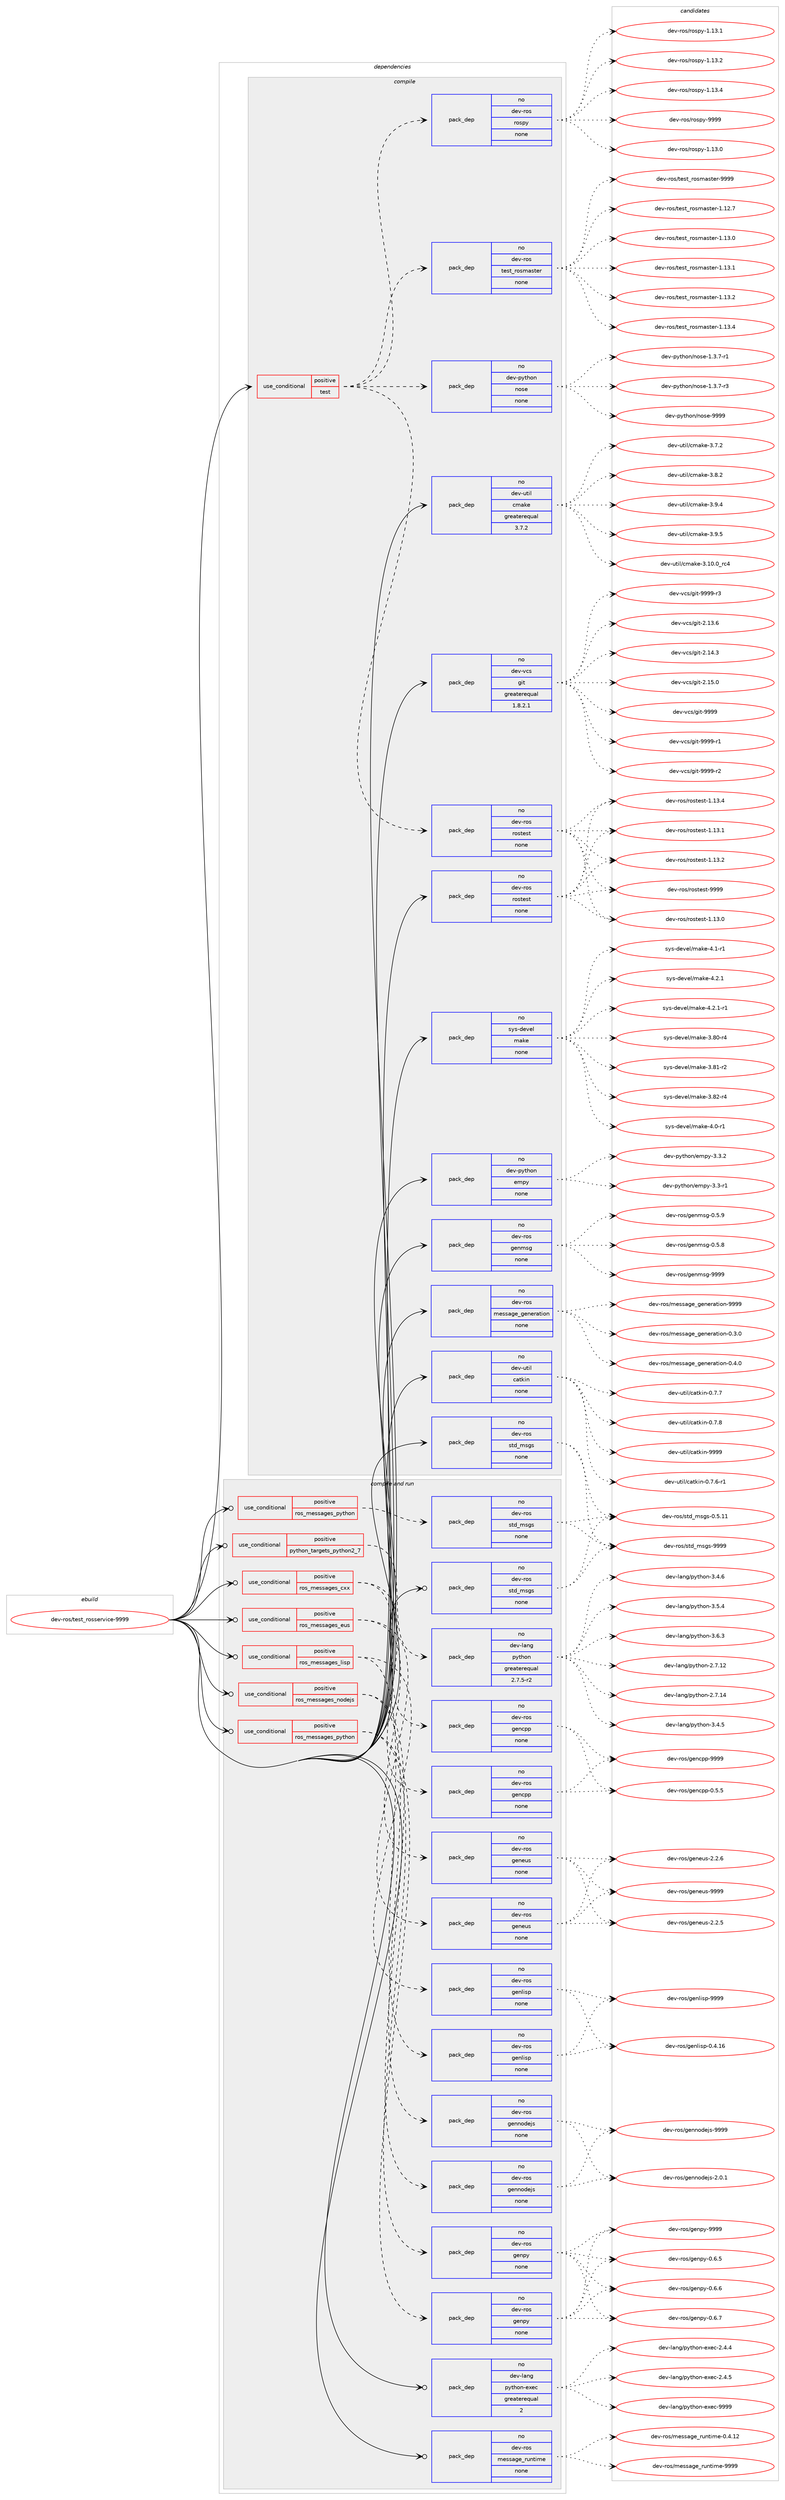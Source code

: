 digraph prolog {

# *************
# Graph options
# *************

newrank=true;
concentrate=true;
compound=true;
graph [rankdir=LR,fontname=Helvetica,fontsize=10,ranksep=1.5];#, ranksep=2.5, nodesep=0.2];
edge  [arrowhead=vee];
node  [fontname=Helvetica,fontsize=10];

# **********
# The ebuild
# **********

subgraph cluster_leftcol {
color=gray;
rank=same;
label=<<i>ebuild</i>>;
id [label="dev-ros/test_rosservice-9999", color=red, width=4, href="../dev-ros/test_rosservice-9999.svg"];
}

# ****************
# The dependencies
# ****************

subgraph cluster_midcol {
color=gray;
label=<<i>dependencies</i>>;
subgraph cluster_compile {
fillcolor="#eeeeee";
style=filled;
label=<<i>compile</i>>;
subgraph cond47779 {
dependency217135 [label=<<TABLE BORDER="0" CELLBORDER="1" CELLSPACING="0" CELLPADDING="4"><TR><TD ROWSPAN="3" CELLPADDING="10">use_conditional</TD></TR><TR><TD>positive</TD></TR><TR><TD>test</TD></TR></TABLE>>, shape=none, color=red];
subgraph pack165366 {
dependency217136 [label=<<TABLE BORDER="0" CELLBORDER="1" CELLSPACING="0" CELLPADDING="4" WIDTH="220"><TR><TD ROWSPAN="6" CELLPADDING="30">pack_dep</TD></TR><TR><TD WIDTH="110">no</TD></TR><TR><TD>dev-ros</TD></TR><TR><TD>test_rosmaster</TD></TR><TR><TD>none</TD></TR><TR><TD></TD></TR></TABLE>>, shape=none, color=blue];
}
dependency217135:e -> dependency217136:w [weight=20,style="dashed",arrowhead="vee"];
subgraph pack165367 {
dependency217137 [label=<<TABLE BORDER="0" CELLBORDER="1" CELLSPACING="0" CELLPADDING="4" WIDTH="220"><TR><TD ROWSPAN="6" CELLPADDING="30">pack_dep</TD></TR><TR><TD WIDTH="110">no</TD></TR><TR><TD>dev-ros</TD></TR><TR><TD>rospy</TD></TR><TR><TD>none</TD></TR><TR><TD></TD></TR></TABLE>>, shape=none, color=blue];
}
dependency217135:e -> dependency217137:w [weight=20,style="dashed",arrowhead="vee"];
subgraph pack165368 {
dependency217138 [label=<<TABLE BORDER="0" CELLBORDER="1" CELLSPACING="0" CELLPADDING="4" WIDTH="220"><TR><TD ROWSPAN="6" CELLPADDING="30">pack_dep</TD></TR><TR><TD WIDTH="110">no</TD></TR><TR><TD>dev-ros</TD></TR><TR><TD>rostest</TD></TR><TR><TD>none</TD></TR><TR><TD></TD></TR></TABLE>>, shape=none, color=blue];
}
dependency217135:e -> dependency217138:w [weight=20,style="dashed",arrowhead="vee"];
subgraph pack165369 {
dependency217139 [label=<<TABLE BORDER="0" CELLBORDER="1" CELLSPACING="0" CELLPADDING="4" WIDTH="220"><TR><TD ROWSPAN="6" CELLPADDING="30">pack_dep</TD></TR><TR><TD WIDTH="110">no</TD></TR><TR><TD>dev-python</TD></TR><TR><TD>nose</TD></TR><TR><TD>none</TD></TR><TR><TD></TD></TR></TABLE>>, shape=none, color=blue];
}
dependency217135:e -> dependency217139:w [weight=20,style="dashed",arrowhead="vee"];
}
id:e -> dependency217135:w [weight=20,style="solid",arrowhead="vee"];
subgraph pack165370 {
dependency217140 [label=<<TABLE BORDER="0" CELLBORDER="1" CELLSPACING="0" CELLPADDING="4" WIDTH="220"><TR><TD ROWSPAN="6" CELLPADDING="30">pack_dep</TD></TR><TR><TD WIDTH="110">no</TD></TR><TR><TD>dev-python</TD></TR><TR><TD>empy</TD></TR><TR><TD>none</TD></TR><TR><TD></TD></TR></TABLE>>, shape=none, color=blue];
}
id:e -> dependency217140:w [weight=20,style="solid",arrowhead="vee"];
subgraph pack165371 {
dependency217141 [label=<<TABLE BORDER="0" CELLBORDER="1" CELLSPACING="0" CELLPADDING="4" WIDTH="220"><TR><TD ROWSPAN="6" CELLPADDING="30">pack_dep</TD></TR><TR><TD WIDTH="110">no</TD></TR><TR><TD>dev-ros</TD></TR><TR><TD>genmsg</TD></TR><TR><TD>none</TD></TR><TR><TD></TD></TR></TABLE>>, shape=none, color=blue];
}
id:e -> dependency217141:w [weight=20,style="solid",arrowhead="vee"];
subgraph pack165372 {
dependency217142 [label=<<TABLE BORDER="0" CELLBORDER="1" CELLSPACING="0" CELLPADDING="4" WIDTH="220"><TR><TD ROWSPAN="6" CELLPADDING="30">pack_dep</TD></TR><TR><TD WIDTH="110">no</TD></TR><TR><TD>dev-ros</TD></TR><TR><TD>message_generation</TD></TR><TR><TD>none</TD></TR><TR><TD></TD></TR></TABLE>>, shape=none, color=blue];
}
id:e -> dependency217142:w [weight=20,style="solid",arrowhead="vee"];
subgraph pack165373 {
dependency217143 [label=<<TABLE BORDER="0" CELLBORDER="1" CELLSPACING="0" CELLPADDING="4" WIDTH="220"><TR><TD ROWSPAN="6" CELLPADDING="30">pack_dep</TD></TR><TR><TD WIDTH="110">no</TD></TR><TR><TD>dev-ros</TD></TR><TR><TD>rostest</TD></TR><TR><TD>none</TD></TR><TR><TD></TD></TR></TABLE>>, shape=none, color=blue];
}
id:e -> dependency217143:w [weight=20,style="solid",arrowhead="vee"];
subgraph pack165374 {
dependency217144 [label=<<TABLE BORDER="0" CELLBORDER="1" CELLSPACING="0" CELLPADDING="4" WIDTH="220"><TR><TD ROWSPAN="6" CELLPADDING="30">pack_dep</TD></TR><TR><TD WIDTH="110">no</TD></TR><TR><TD>dev-ros</TD></TR><TR><TD>std_msgs</TD></TR><TR><TD>none</TD></TR><TR><TD></TD></TR></TABLE>>, shape=none, color=blue];
}
id:e -> dependency217144:w [weight=20,style="solid",arrowhead="vee"];
subgraph pack165375 {
dependency217145 [label=<<TABLE BORDER="0" CELLBORDER="1" CELLSPACING="0" CELLPADDING="4" WIDTH="220"><TR><TD ROWSPAN="6" CELLPADDING="30">pack_dep</TD></TR><TR><TD WIDTH="110">no</TD></TR><TR><TD>dev-util</TD></TR><TR><TD>catkin</TD></TR><TR><TD>none</TD></TR><TR><TD></TD></TR></TABLE>>, shape=none, color=blue];
}
id:e -> dependency217145:w [weight=20,style="solid",arrowhead="vee"];
subgraph pack165376 {
dependency217146 [label=<<TABLE BORDER="0" CELLBORDER="1" CELLSPACING="0" CELLPADDING="4" WIDTH="220"><TR><TD ROWSPAN="6" CELLPADDING="30">pack_dep</TD></TR><TR><TD WIDTH="110">no</TD></TR><TR><TD>dev-util</TD></TR><TR><TD>cmake</TD></TR><TR><TD>greaterequal</TD></TR><TR><TD>3.7.2</TD></TR></TABLE>>, shape=none, color=blue];
}
id:e -> dependency217146:w [weight=20,style="solid",arrowhead="vee"];
subgraph pack165377 {
dependency217147 [label=<<TABLE BORDER="0" CELLBORDER="1" CELLSPACING="0" CELLPADDING="4" WIDTH="220"><TR><TD ROWSPAN="6" CELLPADDING="30">pack_dep</TD></TR><TR><TD WIDTH="110">no</TD></TR><TR><TD>dev-vcs</TD></TR><TR><TD>git</TD></TR><TR><TD>greaterequal</TD></TR><TR><TD>1.8.2.1</TD></TR></TABLE>>, shape=none, color=blue];
}
id:e -> dependency217147:w [weight=20,style="solid",arrowhead="vee"];
subgraph pack165378 {
dependency217148 [label=<<TABLE BORDER="0" CELLBORDER="1" CELLSPACING="0" CELLPADDING="4" WIDTH="220"><TR><TD ROWSPAN="6" CELLPADDING="30">pack_dep</TD></TR><TR><TD WIDTH="110">no</TD></TR><TR><TD>sys-devel</TD></TR><TR><TD>make</TD></TR><TR><TD>none</TD></TR><TR><TD></TD></TR></TABLE>>, shape=none, color=blue];
}
id:e -> dependency217148:w [weight=20,style="solid",arrowhead="vee"];
}
subgraph cluster_compileandrun {
fillcolor="#eeeeee";
style=filled;
label=<<i>compile and run</i>>;
subgraph cond47780 {
dependency217149 [label=<<TABLE BORDER="0" CELLBORDER="1" CELLSPACING="0" CELLPADDING="4"><TR><TD ROWSPAN="3" CELLPADDING="10">use_conditional</TD></TR><TR><TD>positive</TD></TR><TR><TD>python_targets_python2_7</TD></TR></TABLE>>, shape=none, color=red];
subgraph pack165379 {
dependency217150 [label=<<TABLE BORDER="0" CELLBORDER="1" CELLSPACING="0" CELLPADDING="4" WIDTH="220"><TR><TD ROWSPAN="6" CELLPADDING="30">pack_dep</TD></TR><TR><TD WIDTH="110">no</TD></TR><TR><TD>dev-lang</TD></TR><TR><TD>python</TD></TR><TR><TD>greaterequal</TD></TR><TR><TD>2.7.5-r2</TD></TR></TABLE>>, shape=none, color=blue];
}
dependency217149:e -> dependency217150:w [weight=20,style="dashed",arrowhead="vee"];
}
id:e -> dependency217149:w [weight=20,style="solid",arrowhead="odotvee"];
subgraph cond47781 {
dependency217151 [label=<<TABLE BORDER="0" CELLBORDER="1" CELLSPACING="0" CELLPADDING="4"><TR><TD ROWSPAN="3" CELLPADDING="10">use_conditional</TD></TR><TR><TD>positive</TD></TR><TR><TD>ros_messages_cxx</TD></TR></TABLE>>, shape=none, color=red];
subgraph pack165380 {
dependency217152 [label=<<TABLE BORDER="0" CELLBORDER="1" CELLSPACING="0" CELLPADDING="4" WIDTH="220"><TR><TD ROWSPAN="6" CELLPADDING="30">pack_dep</TD></TR><TR><TD WIDTH="110">no</TD></TR><TR><TD>dev-ros</TD></TR><TR><TD>gencpp</TD></TR><TR><TD>none</TD></TR><TR><TD></TD></TR></TABLE>>, shape=none, color=blue];
}
dependency217151:e -> dependency217152:w [weight=20,style="dashed",arrowhead="vee"];
subgraph pack165381 {
dependency217153 [label=<<TABLE BORDER="0" CELLBORDER="1" CELLSPACING="0" CELLPADDING="4" WIDTH="220"><TR><TD ROWSPAN="6" CELLPADDING="30">pack_dep</TD></TR><TR><TD WIDTH="110">no</TD></TR><TR><TD>dev-ros</TD></TR><TR><TD>gencpp</TD></TR><TR><TD>none</TD></TR><TR><TD></TD></TR></TABLE>>, shape=none, color=blue];
}
dependency217151:e -> dependency217153:w [weight=20,style="dashed",arrowhead="vee"];
}
id:e -> dependency217151:w [weight=20,style="solid",arrowhead="odotvee"];
subgraph cond47782 {
dependency217154 [label=<<TABLE BORDER="0" CELLBORDER="1" CELLSPACING="0" CELLPADDING="4"><TR><TD ROWSPAN="3" CELLPADDING="10">use_conditional</TD></TR><TR><TD>positive</TD></TR><TR><TD>ros_messages_eus</TD></TR></TABLE>>, shape=none, color=red];
subgraph pack165382 {
dependency217155 [label=<<TABLE BORDER="0" CELLBORDER="1" CELLSPACING="0" CELLPADDING="4" WIDTH="220"><TR><TD ROWSPAN="6" CELLPADDING="30">pack_dep</TD></TR><TR><TD WIDTH="110">no</TD></TR><TR><TD>dev-ros</TD></TR><TR><TD>geneus</TD></TR><TR><TD>none</TD></TR><TR><TD></TD></TR></TABLE>>, shape=none, color=blue];
}
dependency217154:e -> dependency217155:w [weight=20,style="dashed",arrowhead="vee"];
subgraph pack165383 {
dependency217156 [label=<<TABLE BORDER="0" CELLBORDER="1" CELLSPACING="0" CELLPADDING="4" WIDTH="220"><TR><TD ROWSPAN="6" CELLPADDING="30">pack_dep</TD></TR><TR><TD WIDTH="110">no</TD></TR><TR><TD>dev-ros</TD></TR><TR><TD>geneus</TD></TR><TR><TD>none</TD></TR><TR><TD></TD></TR></TABLE>>, shape=none, color=blue];
}
dependency217154:e -> dependency217156:w [weight=20,style="dashed",arrowhead="vee"];
}
id:e -> dependency217154:w [weight=20,style="solid",arrowhead="odotvee"];
subgraph cond47783 {
dependency217157 [label=<<TABLE BORDER="0" CELLBORDER="1" CELLSPACING="0" CELLPADDING="4"><TR><TD ROWSPAN="3" CELLPADDING="10">use_conditional</TD></TR><TR><TD>positive</TD></TR><TR><TD>ros_messages_lisp</TD></TR></TABLE>>, shape=none, color=red];
subgraph pack165384 {
dependency217158 [label=<<TABLE BORDER="0" CELLBORDER="1" CELLSPACING="0" CELLPADDING="4" WIDTH="220"><TR><TD ROWSPAN="6" CELLPADDING="30">pack_dep</TD></TR><TR><TD WIDTH="110">no</TD></TR><TR><TD>dev-ros</TD></TR><TR><TD>genlisp</TD></TR><TR><TD>none</TD></TR><TR><TD></TD></TR></TABLE>>, shape=none, color=blue];
}
dependency217157:e -> dependency217158:w [weight=20,style="dashed",arrowhead="vee"];
subgraph pack165385 {
dependency217159 [label=<<TABLE BORDER="0" CELLBORDER="1" CELLSPACING="0" CELLPADDING="4" WIDTH="220"><TR><TD ROWSPAN="6" CELLPADDING="30">pack_dep</TD></TR><TR><TD WIDTH="110">no</TD></TR><TR><TD>dev-ros</TD></TR><TR><TD>genlisp</TD></TR><TR><TD>none</TD></TR><TR><TD></TD></TR></TABLE>>, shape=none, color=blue];
}
dependency217157:e -> dependency217159:w [weight=20,style="dashed",arrowhead="vee"];
}
id:e -> dependency217157:w [weight=20,style="solid",arrowhead="odotvee"];
subgraph cond47784 {
dependency217160 [label=<<TABLE BORDER="0" CELLBORDER="1" CELLSPACING="0" CELLPADDING="4"><TR><TD ROWSPAN="3" CELLPADDING="10">use_conditional</TD></TR><TR><TD>positive</TD></TR><TR><TD>ros_messages_nodejs</TD></TR></TABLE>>, shape=none, color=red];
subgraph pack165386 {
dependency217161 [label=<<TABLE BORDER="0" CELLBORDER="1" CELLSPACING="0" CELLPADDING="4" WIDTH="220"><TR><TD ROWSPAN="6" CELLPADDING="30">pack_dep</TD></TR><TR><TD WIDTH="110">no</TD></TR><TR><TD>dev-ros</TD></TR><TR><TD>gennodejs</TD></TR><TR><TD>none</TD></TR><TR><TD></TD></TR></TABLE>>, shape=none, color=blue];
}
dependency217160:e -> dependency217161:w [weight=20,style="dashed",arrowhead="vee"];
subgraph pack165387 {
dependency217162 [label=<<TABLE BORDER="0" CELLBORDER="1" CELLSPACING="0" CELLPADDING="4" WIDTH="220"><TR><TD ROWSPAN="6" CELLPADDING="30">pack_dep</TD></TR><TR><TD WIDTH="110">no</TD></TR><TR><TD>dev-ros</TD></TR><TR><TD>gennodejs</TD></TR><TR><TD>none</TD></TR><TR><TD></TD></TR></TABLE>>, shape=none, color=blue];
}
dependency217160:e -> dependency217162:w [weight=20,style="dashed",arrowhead="vee"];
}
id:e -> dependency217160:w [weight=20,style="solid",arrowhead="odotvee"];
subgraph cond47785 {
dependency217163 [label=<<TABLE BORDER="0" CELLBORDER="1" CELLSPACING="0" CELLPADDING="4"><TR><TD ROWSPAN="3" CELLPADDING="10">use_conditional</TD></TR><TR><TD>positive</TD></TR><TR><TD>ros_messages_python</TD></TR></TABLE>>, shape=none, color=red];
subgraph pack165388 {
dependency217164 [label=<<TABLE BORDER="0" CELLBORDER="1" CELLSPACING="0" CELLPADDING="4" WIDTH="220"><TR><TD ROWSPAN="6" CELLPADDING="30">pack_dep</TD></TR><TR><TD WIDTH="110">no</TD></TR><TR><TD>dev-ros</TD></TR><TR><TD>genpy</TD></TR><TR><TD>none</TD></TR><TR><TD></TD></TR></TABLE>>, shape=none, color=blue];
}
dependency217163:e -> dependency217164:w [weight=20,style="dashed",arrowhead="vee"];
subgraph pack165389 {
dependency217165 [label=<<TABLE BORDER="0" CELLBORDER="1" CELLSPACING="0" CELLPADDING="4" WIDTH="220"><TR><TD ROWSPAN="6" CELLPADDING="30">pack_dep</TD></TR><TR><TD WIDTH="110">no</TD></TR><TR><TD>dev-ros</TD></TR><TR><TD>genpy</TD></TR><TR><TD>none</TD></TR><TR><TD></TD></TR></TABLE>>, shape=none, color=blue];
}
dependency217163:e -> dependency217165:w [weight=20,style="dashed",arrowhead="vee"];
}
id:e -> dependency217163:w [weight=20,style="solid",arrowhead="odotvee"];
subgraph cond47786 {
dependency217166 [label=<<TABLE BORDER="0" CELLBORDER="1" CELLSPACING="0" CELLPADDING="4"><TR><TD ROWSPAN="3" CELLPADDING="10">use_conditional</TD></TR><TR><TD>positive</TD></TR><TR><TD>ros_messages_python</TD></TR></TABLE>>, shape=none, color=red];
subgraph pack165390 {
dependency217167 [label=<<TABLE BORDER="0" CELLBORDER="1" CELLSPACING="0" CELLPADDING="4" WIDTH="220"><TR><TD ROWSPAN="6" CELLPADDING="30">pack_dep</TD></TR><TR><TD WIDTH="110">no</TD></TR><TR><TD>dev-ros</TD></TR><TR><TD>std_msgs</TD></TR><TR><TD>none</TD></TR><TR><TD></TD></TR></TABLE>>, shape=none, color=blue];
}
dependency217166:e -> dependency217167:w [weight=20,style="dashed",arrowhead="vee"];
}
id:e -> dependency217166:w [weight=20,style="solid",arrowhead="odotvee"];
subgraph pack165391 {
dependency217168 [label=<<TABLE BORDER="0" CELLBORDER="1" CELLSPACING="0" CELLPADDING="4" WIDTH="220"><TR><TD ROWSPAN="6" CELLPADDING="30">pack_dep</TD></TR><TR><TD WIDTH="110">no</TD></TR><TR><TD>dev-lang</TD></TR><TR><TD>python-exec</TD></TR><TR><TD>greaterequal</TD></TR><TR><TD>2</TD></TR></TABLE>>, shape=none, color=blue];
}
id:e -> dependency217168:w [weight=20,style="solid",arrowhead="odotvee"];
subgraph pack165392 {
dependency217169 [label=<<TABLE BORDER="0" CELLBORDER="1" CELLSPACING="0" CELLPADDING="4" WIDTH="220"><TR><TD ROWSPAN="6" CELLPADDING="30">pack_dep</TD></TR><TR><TD WIDTH="110">no</TD></TR><TR><TD>dev-ros</TD></TR><TR><TD>message_runtime</TD></TR><TR><TD>none</TD></TR><TR><TD></TD></TR></TABLE>>, shape=none, color=blue];
}
id:e -> dependency217169:w [weight=20,style="solid",arrowhead="odotvee"];
subgraph pack165393 {
dependency217170 [label=<<TABLE BORDER="0" CELLBORDER="1" CELLSPACING="0" CELLPADDING="4" WIDTH="220"><TR><TD ROWSPAN="6" CELLPADDING="30">pack_dep</TD></TR><TR><TD WIDTH="110">no</TD></TR><TR><TD>dev-ros</TD></TR><TR><TD>std_msgs</TD></TR><TR><TD>none</TD></TR><TR><TD></TD></TR></TABLE>>, shape=none, color=blue];
}
id:e -> dependency217170:w [weight=20,style="solid",arrowhead="odotvee"];
}
subgraph cluster_run {
fillcolor="#eeeeee";
style=filled;
label=<<i>run</i>>;
}
}

# **************
# The candidates
# **************

subgraph cluster_choices {
rank=same;
color=gray;
label=<<i>candidates</i>>;

subgraph choice165366 {
color=black;
nodesep=1;
choice1001011184511411111547116101115116951141111151099711511610111445494649504655 [label="dev-ros/test_rosmaster-1.12.7", color=red, width=4,href="../dev-ros/test_rosmaster-1.12.7.svg"];
choice1001011184511411111547116101115116951141111151099711511610111445494649514648 [label="dev-ros/test_rosmaster-1.13.0", color=red, width=4,href="../dev-ros/test_rosmaster-1.13.0.svg"];
choice1001011184511411111547116101115116951141111151099711511610111445494649514649 [label="dev-ros/test_rosmaster-1.13.1", color=red, width=4,href="../dev-ros/test_rosmaster-1.13.1.svg"];
choice1001011184511411111547116101115116951141111151099711511610111445494649514650 [label="dev-ros/test_rosmaster-1.13.2", color=red, width=4,href="../dev-ros/test_rosmaster-1.13.2.svg"];
choice1001011184511411111547116101115116951141111151099711511610111445494649514652 [label="dev-ros/test_rosmaster-1.13.4", color=red, width=4,href="../dev-ros/test_rosmaster-1.13.4.svg"];
choice100101118451141111154711610111511695114111115109971151161011144557575757 [label="dev-ros/test_rosmaster-9999", color=red, width=4,href="../dev-ros/test_rosmaster-9999.svg"];
dependency217136:e -> choice1001011184511411111547116101115116951141111151099711511610111445494649504655:w [style=dotted,weight="100"];
dependency217136:e -> choice1001011184511411111547116101115116951141111151099711511610111445494649514648:w [style=dotted,weight="100"];
dependency217136:e -> choice1001011184511411111547116101115116951141111151099711511610111445494649514649:w [style=dotted,weight="100"];
dependency217136:e -> choice1001011184511411111547116101115116951141111151099711511610111445494649514650:w [style=dotted,weight="100"];
dependency217136:e -> choice1001011184511411111547116101115116951141111151099711511610111445494649514652:w [style=dotted,weight="100"];
dependency217136:e -> choice100101118451141111154711610111511695114111115109971151161011144557575757:w [style=dotted,weight="100"];
}
subgraph choice165367 {
color=black;
nodesep=1;
choice100101118451141111154711411111511212145494649514648 [label="dev-ros/rospy-1.13.0", color=red, width=4,href="../dev-ros/rospy-1.13.0.svg"];
choice100101118451141111154711411111511212145494649514649 [label="dev-ros/rospy-1.13.1", color=red, width=4,href="../dev-ros/rospy-1.13.1.svg"];
choice100101118451141111154711411111511212145494649514650 [label="dev-ros/rospy-1.13.2", color=red, width=4,href="../dev-ros/rospy-1.13.2.svg"];
choice100101118451141111154711411111511212145494649514652 [label="dev-ros/rospy-1.13.4", color=red, width=4,href="../dev-ros/rospy-1.13.4.svg"];
choice10010111845114111115471141111151121214557575757 [label="dev-ros/rospy-9999", color=red, width=4,href="../dev-ros/rospy-9999.svg"];
dependency217137:e -> choice100101118451141111154711411111511212145494649514648:w [style=dotted,weight="100"];
dependency217137:e -> choice100101118451141111154711411111511212145494649514649:w [style=dotted,weight="100"];
dependency217137:e -> choice100101118451141111154711411111511212145494649514650:w [style=dotted,weight="100"];
dependency217137:e -> choice100101118451141111154711411111511212145494649514652:w [style=dotted,weight="100"];
dependency217137:e -> choice10010111845114111115471141111151121214557575757:w [style=dotted,weight="100"];
}
subgraph choice165368 {
color=black;
nodesep=1;
choice100101118451141111154711411111511610111511645494649514648 [label="dev-ros/rostest-1.13.0", color=red, width=4,href="../dev-ros/rostest-1.13.0.svg"];
choice100101118451141111154711411111511610111511645494649514649 [label="dev-ros/rostest-1.13.1", color=red, width=4,href="../dev-ros/rostest-1.13.1.svg"];
choice100101118451141111154711411111511610111511645494649514650 [label="dev-ros/rostest-1.13.2", color=red, width=4,href="../dev-ros/rostest-1.13.2.svg"];
choice100101118451141111154711411111511610111511645494649514652 [label="dev-ros/rostest-1.13.4", color=red, width=4,href="../dev-ros/rostest-1.13.4.svg"];
choice10010111845114111115471141111151161011151164557575757 [label="dev-ros/rostest-9999", color=red, width=4,href="../dev-ros/rostest-9999.svg"];
dependency217138:e -> choice100101118451141111154711411111511610111511645494649514648:w [style=dotted,weight="100"];
dependency217138:e -> choice100101118451141111154711411111511610111511645494649514649:w [style=dotted,weight="100"];
dependency217138:e -> choice100101118451141111154711411111511610111511645494649514650:w [style=dotted,weight="100"];
dependency217138:e -> choice100101118451141111154711411111511610111511645494649514652:w [style=dotted,weight="100"];
dependency217138:e -> choice10010111845114111115471141111151161011151164557575757:w [style=dotted,weight="100"];
}
subgraph choice165369 {
color=black;
nodesep=1;
choice10010111845112121116104111110471101111151014549465146554511449 [label="dev-python/nose-1.3.7-r1", color=red, width=4,href="../dev-python/nose-1.3.7-r1.svg"];
choice10010111845112121116104111110471101111151014549465146554511451 [label="dev-python/nose-1.3.7-r3", color=red, width=4,href="../dev-python/nose-1.3.7-r3.svg"];
choice10010111845112121116104111110471101111151014557575757 [label="dev-python/nose-9999", color=red, width=4,href="../dev-python/nose-9999.svg"];
dependency217139:e -> choice10010111845112121116104111110471101111151014549465146554511449:w [style=dotted,weight="100"];
dependency217139:e -> choice10010111845112121116104111110471101111151014549465146554511451:w [style=dotted,weight="100"];
dependency217139:e -> choice10010111845112121116104111110471101111151014557575757:w [style=dotted,weight="100"];
}
subgraph choice165370 {
color=black;
nodesep=1;
choice1001011184511212111610411111047101109112121455146514511449 [label="dev-python/empy-3.3-r1", color=red, width=4,href="../dev-python/empy-3.3-r1.svg"];
choice1001011184511212111610411111047101109112121455146514650 [label="dev-python/empy-3.3.2", color=red, width=4,href="../dev-python/empy-3.3.2.svg"];
dependency217140:e -> choice1001011184511212111610411111047101109112121455146514511449:w [style=dotted,weight="100"];
dependency217140:e -> choice1001011184511212111610411111047101109112121455146514650:w [style=dotted,weight="100"];
}
subgraph choice165371 {
color=black;
nodesep=1;
choice1001011184511411111547103101110109115103454846534656 [label="dev-ros/genmsg-0.5.8", color=red, width=4,href="../dev-ros/genmsg-0.5.8.svg"];
choice1001011184511411111547103101110109115103454846534657 [label="dev-ros/genmsg-0.5.9", color=red, width=4,href="../dev-ros/genmsg-0.5.9.svg"];
choice10010111845114111115471031011101091151034557575757 [label="dev-ros/genmsg-9999", color=red, width=4,href="../dev-ros/genmsg-9999.svg"];
dependency217141:e -> choice1001011184511411111547103101110109115103454846534656:w [style=dotted,weight="100"];
dependency217141:e -> choice1001011184511411111547103101110109115103454846534657:w [style=dotted,weight="100"];
dependency217141:e -> choice10010111845114111115471031011101091151034557575757:w [style=dotted,weight="100"];
}
subgraph choice165372 {
color=black;
nodesep=1;
choice1001011184511411111547109101115115971031019510310111010111497116105111110454846514648 [label="dev-ros/message_generation-0.3.0", color=red, width=4,href="../dev-ros/message_generation-0.3.0.svg"];
choice1001011184511411111547109101115115971031019510310111010111497116105111110454846524648 [label="dev-ros/message_generation-0.4.0", color=red, width=4,href="../dev-ros/message_generation-0.4.0.svg"];
choice10010111845114111115471091011151159710310195103101110101114971161051111104557575757 [label="dev-ros/message_generation-9999", color=red, width=4,href="../dev-ros/message_generation-9999.svg"];
dependency217142:e -> choice1001011184511411111547109101115115971031019510310111010111497116105111110454846514648:w [style=dotted,weight="100"];
dependency217142:e -> choice1001011184511411111547109101115115971031019510310111010111497116105111110454846524648:w [style=dotted,weight="100"];
dependency217142:e -> choice10010111845114111115471091011151159710310195103101110101114971161051111104557575757:w [style=dotted,weight="100"];
}
subgraph choice165373 {
color=black;
nodesep=1;
choice100101118451141111154711411111511610111511645494649514648 [label="dev-ros/rostest-1.13.0", color=red, width=4,href="../dev-ros/rostest-1.13.0.svg"];
choice100101118451141111154711411111511610111511645494649514649 [label="dev-ros/rostest-1.13.1", color=red, width=4,href="../dev-ros/rostest-1.13.1.svg"];
choice100101118451141111154711411111511610111511645494649514650 [label="dev-ros/rostest-1.13.2", color=red, width=4,href="../dev-ros/rostest-1.13.2.svg"];
choice100101118451141111154711411111511610111511645494649514652 [label="dev-ros/rostest-1.13.4", color=red, width=4,href="../dev-ros/rostest-1.13.4.svg"];
choice10010111845114111115471141111151161011151164557575757 [label="dev-ros/rostest-9999", color=red, width=4,href="../dev-ros/rostest-9999.svg"];
dependency217143:e -> choice100101118451141111154711411111511610111511645494649514648:w [style=dotted,weight="100"];
dependency217143:e -> choice100101118451141111154711411111511610111511645494649514649:w [style=dotted,weight="100"];
dependency217143:e -> choice100101118451141111154711411111511610111511645494649514650:w [style=dotted,weight="100"];
dependency217143:e -> choice100101118451141111154711411111511610111511645494649514652:w [style=dotted,weight="100"];
dependency217143:e -> choice10010111845114111115471141111151161011151164557575757:w [style=dotted,weight="100"];
}
subgraph choice165374 {
color=black;
nodesep=1;
choice10010111845114111115471151161009510911510311545484653464949 [label="dev-ros/std_msgs-0.5.11", color=red, width=4,href="../dev-ros/std_msgs-0.5.11.svg"];
choice1001011184511411111547115116100951091151031154557575757 [label="dev-ros/std_msgs-9999", color=red, width=4,href="../dev-ros/std_msgs-9999.svg"];
dependency217144:e -> choice10010111845114111115471151161009510911510311545484653464949:w [style=dotted,weight="100"];
dependency217144:e -> choice1001011184511411111547115116100951091151031154557575757:w [style=dotted,weight="100"];
}
subgraph choice165375 {
color=black;
nodesep=1;
choice100101118451171161051084799971161071051104548465546544511449 [label="dev-util/catkin-0.7.6-r1", color=red, width=4,href="../dev-util/catkin-0.7.6-r1.svg"];
choice10010111845117116105108479997116107105110454846554655 [label="dev-util/catkin-0.7.7", color=red, width=4,href="../dev-util/catkin-0.7.7.svg"];
choice10010111845117116105108479997116107105110454846554656 [label="dev-util/catkin-0.7.8", color=red, width=4,href="../dev-util/catkin-0.7.8.svg"];
choice100101118451171161051084799971161071051104557575757 [label="dev-util/catkin-9999", color=red, width=4,href="../dev-util/catkin-9999.svg"];
dependency217145:e -> choice100101118451171161051084799971161071051104548465546544511449:w [style=dotted,weight="100"];
dependency217145:e -> choice10010111845117116105108479997116107105110454846554655:w [style=dotted,weight="100"];
dependency217145:e -> choice10010111845117116105108479997116107105110454846554656:w [style=dotted,weight="100"];
dependency217145:e -> choice100101118451171161051084799971161071051104557575757:w [style=dotted,weight="100"];
}
subgraph choice165376 {
color=black;
nodesep=1;
choice1001011184511711610510847991099710710145514649484648951149952 [label="dev-util/cmake-3.10.0_rc4", color=red, width=4,href="../dev-util/cmake-3.10.0_rc4.svg"];
choice10010111845117116105108479910997107101455146554650 [label="dev-util/cmake-3.7.2", color=red, width=4,href="../dev-util/cmake-3.7.2.svg"];
choice10010111845117116105108479910997107101455146564650 [label="dev-util/cmake-3.8.2", color=red, width=4,href="../dev-util/cmake-3.8.2.svg"];
choice10010111845117116105108479910997107101455146574652 [label="dev-util/cmake-3.9.4", color=red, width=4,href="../dev-util/cmake-3.9.4.svg"];
choice10010111845117116105108479910997107101455146574653 [label="dev-util/cmake-3.9.5", color=red, width=4,href="../dev-util/cmake-3.9.5.svg"];
dependency217146:e -> choice1001011184511711610510847991099710710145514649484648951149952:w [style=dotted,weight="100"];
dependency217146:e -> choice10010111845117116105108479910997107101455146554650:w [style=dotted,weight="100"];
dependency217146:e -> choice10010111845117116105108479910997107101455146564650:w [style=dotted,weight="100"];
dependency217146:e -> choice10010111845117116105108479910997107101455146574652:w [style=dotted,weight="100"];
dependency217146:e -> choice10010111845117116105108479910997107101455146574653:w [style=dotted,weight="100"];
}
subgraph choice165377 {
color=black;
nodesep=1;
choice10010111845118991154710310511645504649514654 [label="dev-vcs/git-2.13.6", color=red, width=4,href="../dev-vcs/git-2.13.6.svg"];
choice10010111845118991154710310511645504649524651 [label="dev-vcs/git-2.14.3", color=red, width=4,href="../dev-vcs/git-2.14.3.svg"];
choice10010111845118991154710310511645504649534648 [label="dev-vcs/git-2.15.0", color=red, width=4,href="../dev-vcs/git-2.15.0.svg"];
choice1001011184511899115471031051164557575757 [label="dev-vcs/git-9999", color=red, width=4,href="../dev-vcs/git-9999.svg"];
choice10010111845118991154710310511645575757574511449 [label="dev-vcs/git-9999-r1", color=red, width=4,href="../dev-vcs/git-9999-r1.svg"];
choice10010111845118991154710310511645575757574511450 [label="dev-vcs/git-9999-r2", color=red, width=4,href="../dev-vcs/git-9999-r2.svg"];
choice10010111845118991154710310511645575757574511451 [label="dev-vcs/git-9999-r3", color=red, width=4,href="../dev-vcs/git-9999-r3.svg"];
dependency217147:e -> choice10010111845118991154710310511645504649514654:w [style=dotted,weight="100"];
dependency217147:e -> choice10010111845118991154710310511645504649524651:w [style=dotted,weight="100"];
dependency217147:e -> choice10010111845118991154710310511645504649534648:w [style=dotted,weight="100"];
dependency217147:e -> choice1001011184511899115471031051164557575757:w [style=dotted,weight="100"];
dependency217147:e -> choice10010111845118991154710310511645575757574511449:w [style=dotted,weight="100"];
dependency217147:e -> choice10010111845118991154710310511645575757574511450:w [style=dotted,weight="100"];
dependency217147:e -> choice10010111845118991154710310511645575757574511451:w [style=dotted,weight="100"];
}
subgraph choice165378 {
color=black;
nodesep=1;
choice11512111545100101118101108471099710710145514656484511452 [label="sys-devel/make-3.80-r4", color=red, width=4,href="../sys-devel/make-3.80-r4.svg"];
choice11512111545100101118101108471099710710145514656494511450 [label="sys-devel/make-3.81-r2", color=red, width=4,href="../sys-devel/make-3.81-r2.svg"];
choice11512111545100101118101108471099710710145514656504511452 [label="sys-devel/make-3.82-r4", color=red, width=4,href="../sys-devel/make-3.82-r4.svg"];
choice115121115451001011181011084710997107101455246484511449 [label="sys-devel/make-4.0-r1", color=red, width=4,href="../sys-devel/make-4.0-r1.svg"];
choice115121115451001011181011084710997107101455246494511449 [label="sys-devel/make-4.1-r1", color=red, width=4,href="../sys-devel/make-4.1-r1.svg"];
choice115121115451001011181011084710997107101455246504649 [label="sys-devel/make-4.2.1", color=red, width=4,href="../sys-devel/make-4.2.1.svg"];
choice1151211154510010111810110847109971071014552465046494511449 [label="sys-devel/make-4.2.1-r1", color=red, width=4,href="../sys-devel/make-4.2.1-r1.svg"];
dependency217148:e -> choice11512111545100101118101108471099710710145514656484511452:w [style=dotted,weight="100"];
dependency217148:e -> choice11512111545100101118101108471099710710145514656494511450:w [style=dotted,weight="100"];
dependency217148:e -> choice11512111545100101118101108471099710710145514656504511452:w [style=dotted,weight="100"];
dependency217148:e -> choice115121115451001011181011084710997107101455246484511449:w [style=dotted,weight="100"];
dependency217148:e -> choice115121115451001011181011084710997107101455246494511449:w [style=dotted,weight="100"];
dependency217148:e -> choice115121115451001011181011084710997107101455246504649:w [style=dotted,weight="100"];
dependency217148:e -> choice1151211154510010111810110847109971071014552465046494511449:w [style=dotted,weight="100"];
}
subgraph choice165379 {
color=black;
nodesep=1;
choice10010111845108971101034711212111610411111045504655464950 [label="dev-lang/python-2.7.12", color=red, width=4,href="../dev-lang/python-2.7.12.svg"];
choice10010111845108971101034711212111610411111045504655464952 [label="dev-lang/python-2.7.14", color=red, width=4,href="../dev-lang/python-2.7.14.svg"];
choice100101118451089711010347112121116104111110455146524653 [label="dev-lang/python-3.4.5", color=red, width=4,href="../dev-lang/python-3.4.5.svg"];
choice100101118451089711010347112121116104111110455146524654 [label="dev-lang/python-3.4.6", color=red, width=4,href="../dev-lang/python-3.4.6.svg"];
choice100101118451089711010347112121116104111110455146534652 [label="dev-lang/python-3.5.4", color=red, width=4,href="../dev-lang/python-3.5.4.svg"];
choice100101118451089711010347112121116104111110455146544651 [label="dev-lang/python-3.6.3", color=red, width=4,href="../dev-lang/python-3.6.3.svg"];
dependency217150:e -> choice10010111845108971101034711212111610411111045504655464950:w [style=dotted,weight="100"];
dependency217150:e -> choice10010111845108971101034711212111610411111045504655464952:w [style=dotted,weight="100"];
dependency217150:e -> choice100101118451089711010347112121116104111110455146524653:w [style=dotted,weight="100"];
dependency217150:e -> choice100101118451089711010347112121116104111110455146524654:w [style=dotted,weight="100"];
dependency217150:e -> choice100101118451089711010347112121116104111110455146534652:w [style=dotted,weight="100"];
dependency217150:e -> choice100101118451089711010347112121116104111110455146544651:w [style=dotted,weight="100"];
}
subgraph choice165380 {
color=black;
nodesep=1;
choice100101118451141111154710310111099112112454846534653 [label="dev-ros/gencpp-0.5.5", color=red, width=4,href="../dev-ros/gencpp-0.5.5.svg"];
choice1001011184511411111547103101110991121124557575757 [label="dev-ros/gencpp-9999", color=red, width=4,href="../dev-ros/gencpp-9999.svg"];
dependency217152:e -> choice100101118451141111154710310111099112112454846534653:w [style=dotted,weight="100"];
dependency217152:e -> choice1001011184511411111547103101110991121124557575757:w [style=dotted,weight="100"];
}
subgraph choice165381 {
color=black;
nodesep=1;
choice100101118451141111154710310111099112112454846534653 [label="dev-ros/gencpp-0.5.5", color=red, width=4,href="../dev-ros/gencpp-0.5.5.svg"];
choice1001011184511411111547103101110991121124557575757 [label="dev-ros/gencpp-9999", color=red, width=4,href="../dev-ros/gencpp-9999.svg"];
dependency217153:e -> choice100101118451141111154710310111099112112454846534653:w [style=dotted,weight="100"];
dependency217153:e -> choice1001011184511411111547103101110991121124557575757:w [style=dotted,weight="100"];
}
subgraph choice165382 {
color=black;
nodesep=1;
choice1001011184511411111547103101110101117115455046504653 [label="dev-ros/geneus-2.2.5", color=red, width=4,href="../dev-ros/geneus-2.2.5.svg"];
choice1001011184511411111547103101110101117115455046504654 [label="dev-ros/geneus-2.2.6", color=red, width=4,href="../dev-ros/geneus-2.2.6.svg"];
choice10010111845114111115471031011101011171154557575757 [label="dev-ros/geneus-9999", color=red, width=4,href="../dev-ros/geneus-9999.svg"];
dependency217155:e -> choice1001011184511411111547103101110101117115455046504653:w [style=dotted,weight="100"];
dependency217155:e -> choice1001011184511411111547103101110101117115455046504654:w [style=dotted,weight="100"];
dependency217155:e -> choice10010111845114111115471031011101011171154557575757:w [style=dotted,weight="100"];
}
subgraph choice165383 {
color=black;
nodesep=1;
choice1001011184511411111547103101110101117115455046504653 [label="dev-ros/geneus-2.2.5", color=red, width=4,href="../dev-ros/geneus-2.2.5.svg"];
choice1001011184511411111547103101110101117115455046504654 [label="dev-ros/geneus-2.2.6", color=red, width=4,href="../dev-ros/geneus-2.2.6.svg"];
choice10010111845114111115471031011101011171154557575757 [label="dev-ros/geneus-9999", color=red, width=4,href="../dev-ros/geneus-9999.svg"];
dependency217156:e -> choice1001011184511411111547103101110101117115455046504653:w [style=dotted,weight="100"];
dependency217156:e -> choice1001011184511411111547103101110101117115455046504654:w [style=dotted,weight="100"];
dependency217156:e -> choice10010111845114111115471031011101011171154557575757:w [style=dotted,weight="100"];
}
subgraph choice165384 {
color=black;
nodesep=1;
choice100101118451141111154710310111010810511511245484652464954 [label="dev-ros/genlisp-0.4.16", color=red, width=4,href="../dev-ros/genlisp-0.4.16.svg"];
choice10010111845114111115471031011101081051151124557575757 [label="dev-ros/genlisp-9999", color=red, width=4,href="../dev-ros/genlisp-9999.svg"];
dependency217158:e -> choice100101118451141111154710310111010810511511245484652464954:w [style=dotted,weight="100"];
dependency217158:e -> choice10010111845114111115471031011101081051151124557575757:w [style=dotted,weight="100"];
}
subgraph choice165385 {
color=black;
nodesep=1;
choice100101118451141111154710310111010810511511245484652464954 [label="dev-ros/genlisp-0.4.16", color=red, width=4,href="../dev-ros/genlisp-0.4.16.svg"];
choice10010111845114111115471031011101081051151124557575757 [label="dev-ros/genlisp-9999", color=red, width=4,href="../dev-ros/genlisp-9999.svg"];
dependency217159:e -> choice100101118451141111154710310111010810511511245484652464954:w [style=dotted,weight="100"];
dependency217159:e -> choice10010111845114111115471031011101081051151124557575757:w [style=dotted,weight="100"];
}
subgraph choice165386 {
color=black;
nodesep=1;
choice1001011184511411111547103101110110111100101106115455046484649 [label="dev-ros/gennodejs-2.0.1", color=red, width=4,href="../dev-ros/gennodejs-2.0.1.svg"];
choice10010111845114111115471031011101101111001011061154557575757 [label="dev-ros/gennodejs-9999", color=red, width=4,href="../dev-ros/gennodejs-9999.svg"];
dependency217161:e -> choice1001011184511411111547103101110110111100101106115455046484649:w [style=dotted,weight="100"];
dependency217161:e -> choice10010111845114111115471031011101101111001011061154557575757:w [style=dotted,weight="100"];
}
subgraph choice165387 {
color=black;
nodesep=1;
choice1001011184511411111547103101110110111100101106115455046484649 [label="dev-ros/gennodejs-2.0.1", color=red, width=4,href="../dev-ros/gennodejs-2.0.1.svg"];
choice10010111845114111115471031011101101111001011061154557575757 [label="dev-ros/gennodejs-9999", color=red, width=4,href="../dev-ros/gennodejs-9999.svg"];
dependency217162:e -> choice1001011184511411111547103101110110111100101106115455046484649:w [style=dotted,weight="100"];
dependency217162:e -> choice10010111845114111115471031011101101111001011061154557575757:w [style=dotted,weight="100"];
}
subgraph choice165388 {
color=black;
nodesep=1;
choice1001011184511411111547103101110112121454846544653 [label="dev-ros/genpy-0.6.5", color=red, width=4,href="../dev-ros/genpy-0.6.5.svg"];
choice1001011184511411111547103101110112121454846544654 [label="dev-ros/genpy-0.6.6", color=red, width=4,href="../dev-ros/genpy-0.6.6.svg"];
choice1001011184511411111547103101110112121454846544655 [label="dev-ros/genpy-0.6.7", color=red, width=4,href="../dev-ros/genpy-0.6.7.svg"];
choice10010111845114111115471031011101121214557575757 [label="dev-ros/genpy-9999", color=red, width=4,href="../dev-ros/genpy-9999.svg"];
dependency217164:e -> choice1001011184511411111547103101110112121454846544653:w [style=dotted,weight="100"];
dependency217164:e -> choice1001011184511411111547103101110112121454846544654:w [style=dotted,weight="100"];
dependency217164:e -> choice1001011184511411111547103101110112121454846544655:w [style=dotted,weight="100"];
dependency217164:e -> choice10010111845114111115471031011101121214557575757:w [style=dotted,weight="100"];
}
subgraph choice165389 {
color=black;
nodesep=1;
choice1001011184511411111547103101110112121454846544653 [label="dev-ros/genpy-0.6.5", color=red, width=4,href="../dev-ros/genpy-0.6.5.svg"];
choice1001011184511411111547103101110112121454846544654 [label="dev-ros/genpy-0.6.6", color=red, width=4,href="../dev-ros/genpy-0.6.6.svg"];
choice1001011184511411111547103101110112121454846544655 [label="dev-ros/genpy-0.6.7", color=red, width=4,href="../dev-ros/genpy-0.6.7.svg"];
choice10010111845114111115471031011101121214557575757 [label="dev-ros/genpy-9999", color=red, width=4,href="../dev-ros/genpy-9999.svg"];
dependency217165:e -> choice1001011184511411111547103101110112121454846544653:w [style=dotted,weight="100"];
dependency217165:e -> choice1001011184511411111547103101110112121454846544654:w [style=dotted,weight="100"];
dependency217165:e -> choice1001011184511411111547103101110112121454846544655:w [style=dotted,weight="100"];
dependency217165:e -> choice10010111845114111115471031011101121214557575757:w [style=dotted,weight="100"];
}
subgraph choice165390 {
color=black;
nodesep=1;
choice10010111845114111115471151161009510911510311545484653464949 [label="dev-ros/std_msgs-0.5.11", color=red, width=4,href="../dev-ros/std_msgs-0.5.11.svg"];
choice1001011184511411111547115116100951091151031154557575757 [label="dev-ros/std_msgs-9999", color=red, width=4,href="../dev-ros/std_msgs-9999.svg"];
dependency217167:e -> choice10010111845114111115471151161009510911510311545484653464949:w [style=dotted,weight="100"];
dependency217167:e -> choice1001011184511411111547115116100951091151031154557575757:w [style=dotted,weight="100"];
}
subgraph choice165391 {
color=black;
nodesep=1;
choice1001011184510897110103471121211161041111104510112010199455046524652 [label="dev-lang/python-exec-2.4.4", color=red, width=4,href="../dev-lang/python-exec-2.4.4.svg"];
choice1001011184510897110103471121211161041111104510112010199455046524653 [label="dev-lang/python-exec-2.4.5", color=red, width=4,href="../dev-lang/python-exec-2.4.5.svg"];
choice10010111845108971101034711212111610411111045101120101994557575757 [label="dev-lang/python-exec-9999", color=red, width=4,href="../dev-lang/python-exec-9999.svg"];
dependency217168:e -> choice1001011184510897110103471121211161041111104510112010199455046524652:w [style=dotted,weight="100"];
dependency217168:e -> choice1001011184510897110103471121211161041111104510112010199455046524653:w [style=dotted,weight="100"];
dependency217168:e -> choice10010111845108971101034711212111610411111045101120101994557575757:w [style=dotted,weight="100"];
}
subgraph choice165392 {
color=black;
nodesep=1;
choice1001011184511411111547109101115115971031019511411711011610510910145484652464950 [label="dev-ros/message_runtime-0.4.12", color=red, width=4,href="../dev-ros/message_runtime-0.4.12.svg"];
choice100101118451141111154710910111511597103101951141171101161051091014557575757 [label="dev-ros/message_runtime-9999", color=red, width=4,href="../dev-ros/message_runtime-9999.svg"];
dependency217169:e -> choice1001011184511411111547109101115115971031019511411711011610510910145484652464950:w [style=dotted,weight="100"];
dependency217169:e -> choice100101118451141111154710910111511597103101951141171101161051091014557575757:w [style=dotted,weight="100"];
}
subgraph choice165393 {
color=black;
nodesep=1;
choice10010111845114111115471151161009510911510311545484653464949 [label="dev-ros/std_msgs-0.5.11", color=red, width=4,href="../dev-ros/std_msgs-0.5.11.svg"];
choice1001011184511411111547115116100951091151031154557575757 [label="dev-ros/std_msgs-9999", color=red, width=4,href="../dev-ros/std_msgs-9999.svg"];
dependency217170:e -> choice10010111845114111115471151161009510911510311545484653464949:w [style=dotted,weight="100"];
dependency217170:e -> choice1001011184511411111547115116100951091151031154557575757:w [style=dotted,weight="100"];
}
}

}
